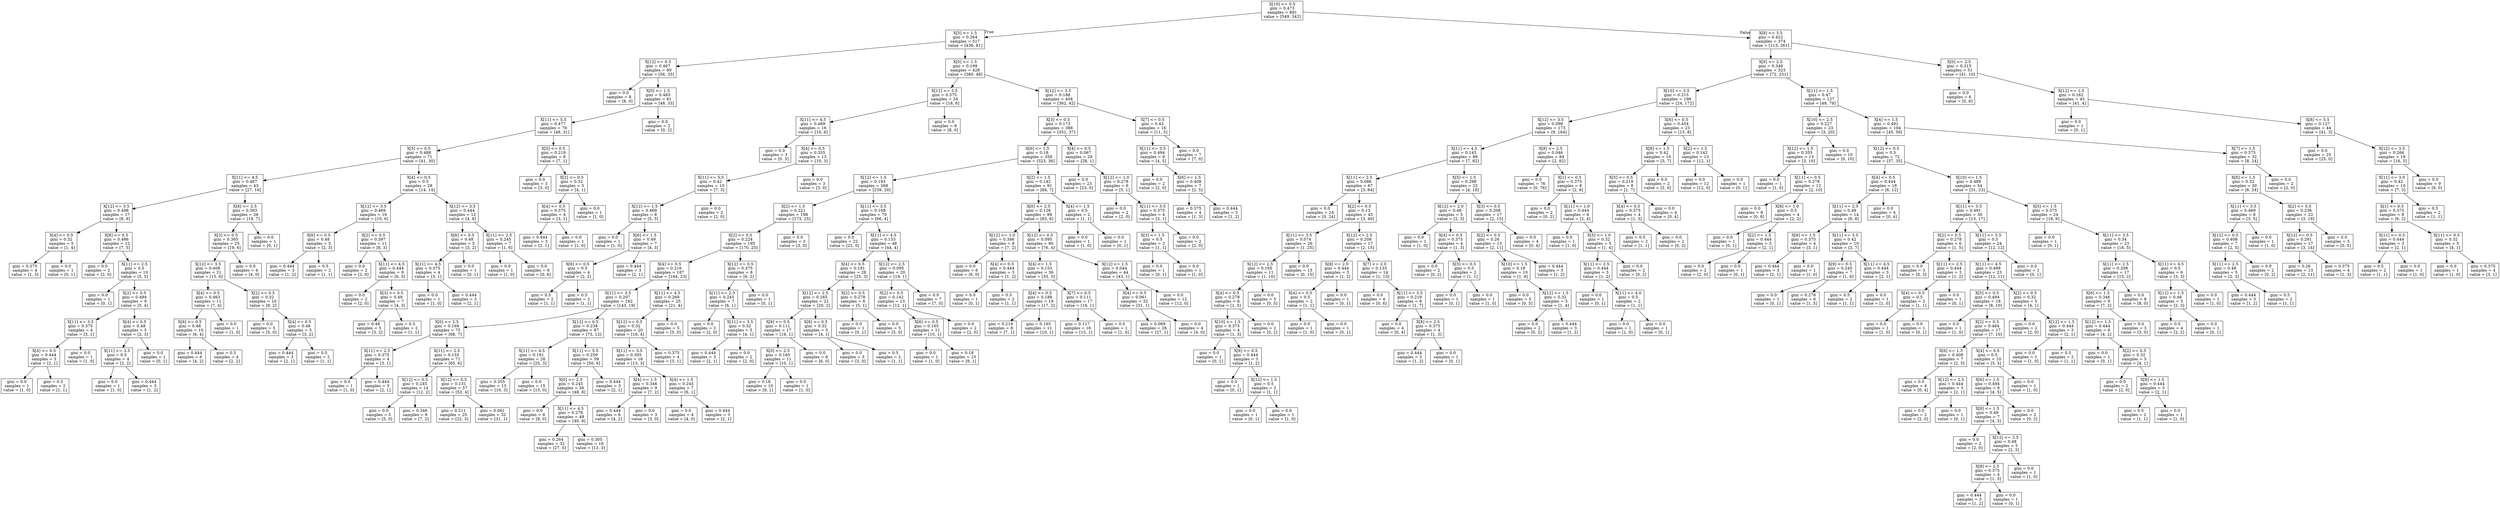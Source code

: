 digraph Tree {
node [shape=box] ;
0 [label="X[10] <= 0.5\ngini = 0.473\nsamples = 891\nvalue = [549, 342]"] ;
1 [label="X[5] <= 1.5\ngini = 0.264\nsamples = 517\nvalue = [436, 81]"] ;
0 -> 1 [labeldistance=2.5, labelangle=45, headlabel="True"] ;
2 [label="X[12] <= 0.5\ngini = 0.467\nsamples = 89\nvalue = [56, 33]"] ;
1 -> 2 ;
3 [label="gini = 0.0\nsamples = 8\nvalue = [8, 0]"] ;
2 -> 3 ;
4 [label="X[0] <= 1.5\ngini = 0.483\nsamples = 81\nvalue = [48, 33]"] ;
2 -> 4 ;
5 [label="X[11] <= 5.5\ngini = 0.477\nsamples = 79\nvalue = [48, 31]"] ;
4 -> 5 ;
6 [label="X[5] <= 0.5\ngini = 0.488\nsamples = 71\nvalue = [41, 30]"] ;
5 -> 6 ;
7 [label="X[11] <= 4.5\ngini = 0.467\nsamples = 43\nvalue = [27, 16]"] ;
6 -> 7 ;
8 [label="X[12] <= 3.5\ngini = 0.498\nsamples = 17\nvalue = [8, 9]"] ;
7 -> 8 ;
9 [label="X[4] <= 0.5\ngini = 0.32\nsamples = 5\nvalue = [1, 4]"] ;
8 -> 9 ;
10 [label="gini = 0.375\nsamples = 4\nvalue = [1, 3]"] ;
9 -> 10 ;
11 [label="gini = 0.0\nsamples = 1\nvalue = [0, 1]"] ;
9 -> 11 ;
12 [label="X[8] <= 0.5\ngini = 0.486\nsamples = 12\nvalue = [7, 5]"] ;
8 -> 12 ;
13 [label="gini = 0.0\nsamples = 2\nvalue = [2, 0]"] ;
12 -> 13 ;
14 [label="X[11] <= 2.5\ngini = 0.5\nsamples = 10\nvalue = [5, 5]"] ;
12 -> 14 ;
15 [label="gini = 0.0\nsamples = 1\nvalue = [0, 1]"] ;
14 -> 15 ;
16 [label="X[2] <= 0.5\ngini = 0.494\nsamples = 9\nvalue = [5, 4]"] ;
14 -> 16 ;
17 [label="X[11] <= 3.5\ngini = 0.375\nsamples = 4\nvalue = [3, 1]"] ;
16 -> 17 ;
18 [label="X[4] <= 0.5\ngini = 0.444\nsamples = 3\nvalue = [2, 1]"] ;
17 -> 18 ;
19 [label="gini = 0.0\nsamples = 1\nvalue = [1, 0]"] ;
18 -> 19 ;
20 [label="gini = 0.5\nsamples = 2\nvalue = [1, 1]"] ;
18 -> 20 ;
21 [label="gini = 0.0\nsamples = 1\nvalue = [1, 0]"] ;
17 -> 21 ;
22 [label="X[4] <= 0.5\ngini = 0.48\nsamples = 5\nvalue = [2, 3]"] ;
16 -> 22 ;
23 [label="X[11] <= 3.5\ngini = 0.5\nsamples = 4\nvalue = [2, 2]"] ;
22 -> 23 ;
24 [label="gini = 0.0\nsamples = 1\nvalue = [1, 0]"] ;
23 -> 24 ;
25 [label="gini = 0.444\nsamples = 3\nvalue = [1, 2]"] ;
23 -> 25 ;
26 [label="gini = 0.0\nsamples = 1\nvalue = [0, 1]"] ;
22 -> 26 ;
27 [label="X[8] <= 2.5\ngini = 0.393\nsamples = 26\nvalue = [19, 7]"] ;
7 -> 27 ;
28 [label="X[3] <= 0.5\ngini = 0.365\nsamples = 25\nvalue = [19, 6]"] ;
27 -> 28 ;
29 [label="X[12] <= 3.5\ngini = 0.408\nsamples = 21\nvalue = [15, 6]"] ;
28 -> 29 ;
30 [label="X[4] <= 0.5\ngini = 0.463\nsamples = 11\nvalue = [7, 4]"] ;
29 -> 30 ;
31 [label="X[6] <= 0.5\ngini = 0.48\nsamples = 10\nvalue = [6, 4]"] ;
30 -> 31 ;
32 [label="gini = 0.444\nsamples = 6\nvalue = [4, 2]"] ;
31 -> 32 ;
33 [label="gini = 0.5\nsamples = 4\nvalue = [2, 2]"] ;
31 -> 33 ;
34 [label="gini = 0.0\nsamples = 1\nvalue = [1, 0]"] ;
30 -> 34 ;
35 [label="X[2] <= 0.5\ngini = 0.32\nsamples = 10\nvalue = [8, 2]"] ;
29 -> 35 ;
36 [label="gini = 0.0\nsamples = 5\nvalue = [5, 0]"] ;
35 -> 36 ;
37 [label="X[4] <= 0.5\ngini = 0.48\nsamples = 5\nvalue = [3, 2]"] ;
35 -> 37 ;
38 [label="gini = 0.444\nsamples = 3\nvalue = [2, 1]"] ;
37 -> 38 ;
39 [label="gini = 0.5\nsamples = 2\nvalue = [1, 1]"] ;
37 -> 39 ;
40 [label="gini = 0.0\nsamples = 4\nvalue = [4, 0]"] ;
28 -> 40 ;
41 [label="gini = 0.0\nsamples = 1\nvalue = [0, 1]"] ;
27 -> 41 ;
42 [label="X[4] <= 0.5\ngini = 0.5\nsamples = 28\nvalue = [14, 14]"] ;
6 -> 42 ;
43 [label="X[12] <= 3.5\ngini = 0.469\nsamples = 16\nvalue = [10, 6]"] ;
42 -> 43 ;
44 [label="X[6] <= 0.5\ngini = 0.48\nsamples = 5\nvalue = [2, 3]"] ;
43 -> 44 ;
45 [label="gini = 0.444\nsamples = 3\nvalue = [1, 2]"] ;
44 -> 45 ;
46 [label="gini = 0.5\nsamples = 2\nvalue = [1, 1]"] ;
44 -> 46 ;
47 [label="X[2] <= 0.5\ngini = 0.397\nsamples = 11\nvalue = [8, 3]"] ;
43 -> 47 ;
48 [label="gini = 0.0\nsamples = 2\nvalue = [2, 0]"] ;
47 -> 48 ;
49 [label="X[11] <= 4.5\ngini = 0.444\nsamples = 9\nvalue = [6, 3]"] ;
47 -> 49 ;
50 [label="gini = 0.0\nsamples = 2\nvalue = [2, 0]"] ;
49 -> 50 ;
51 [label="X[3] <= 0.5\ngini = 0.49\nsamples = 7\nvalue = [4, 3]"] ;
49 -> 51 ;
52 [label="gini = 0.48\nsamples = 5\nvalue = [3, 2]"] ;
51 -> 52 ;
53 [label="gini = 0.5\nsamples = 2\nvalue = [1, 1]"] ;
51 -> 53 ;
54 [label="X[12] <= 3.5\ngini = 0.444\nsamples = 12\nvalue = [4, 8]"] ;
42 -> 54 ;
55 [label="X[6] <= 0.5\ngini = 0.48\nsamples = 5\nvalue = [3, 2]"] ;
54 -> 55 ;
56 [label="X[11] <= 4.5\ngini = 0.375\nsamples = 4\nvalue = [3, 1]"] ;
55 -> 56 ;
57 [label="gini = 0.0\nsamples = 1\nvalue = [1, 0]"] ;
56 -> 57 ;
58 [label="gini = 0.444\nsamples = 3\nvalue = [2, 1]"] ;
56 -> 58 ;
59 [label="gini = 0.0\nsamples = 1\nvalue = [0, 1]"] ;
55 -> 59 ;
60 [label="X[11] <= 2.5\ngini = 0.245\nsamples = 7\nvalue = [1, 6]"] ;
54 -> 60 ;
61 [label="gini = 0.0\nsamples = 1\nvalue = [1, 0]"] ;
60 -> 61 ;
62 [label="gini = 0.0\nsamples = 6\nvalue = [0, 6]"] ;
60 -> 62 ;
63 [label="X[5] <= 0.5\ngini = 0.219\nsamples = 8\nvalue = [7, 1]"] ;
5 -> 63 ;
64 [label="gini = 0.0\nsamples = 3\nvalue = [3, 0]"] ;
63 -> 64 ;
65 [label="X[2] <= 0.5\ngini = 0.32\nsamples = 5\nvalue = [4, 1]"] ;
63 -> 65 ;
66 [label="X[4] <= 0.5\ngini = 0.375\nsamples = 4\nvalue = [3, 1]"] ;
65 -> 66 ;
67 [label="gini = 0.444\nsamples = 3\nvalue = [2, 1]"] ;
66 -> 67 ;
68 [label="gini = 0.0\nsamples = 1\nvalue = [1, 0]"] ;
66 -> 68 ;
69 [label="gini = 0.0\nsamples = 1\nvalue = [1, 0]"] ;
65 -> 69 ;
70 [label="gini = 0.0\nsamples = 2\nvalue = [0, 2]"] ;
4 -> 70 ;
71 [label="X[0] <= 1.5\ngini = 0.199\nsamples = 428\nvalue = [380, 48]"] ;
1 -> 71 ;
72 [label="X[12] <= 3.5\ngini = 0.375\nsamples = 24\nvalue = [18, 6]"] ;
71 -> 72 ;
73 [label="X[11] <= 4.5\ngini = 0.469\nsamples = 16\nvalue = [10, 6]"] ;
72 -> 73 ;
74 [label="gini = 0.0\nsamples = 3\nvalue = [0, 3]"] ;
73 -> 74 ;
75 [label="X[4] <= 0.5\ngini = 0.355\nsamples = 13\nvalue = [10, 3]"] ;
73 -> 75 ;
76 [label="X[11] <= 5.5\ngini = 0.42\nsamples = 10\nvalue = [7, 3]"] ;
75 -> 76 ;
77 [label="X[12] <= 1.5\ngini = 0.469\nsamples = 8\nvalue = [5, 3]"] ;
76 -> 77 ;
78 [label="gini = 0.0\nsamples = 1\nvalue = [1, 0]"] ;
77 -> 78 ;
79 [label="X[6] <= 1.5\ngini = 0.49\nsamples = 7\nvalue = [4, 3]"] ;
77 -> 79 ;
80 [label="X[6] <= 0.5\ngini = 0.5\nsamples = 4\nvalue = [2, 2]"] ;
79 -> 80 ;
81 [label="gini = 0.5\nsamples = 2\nvalue = [1, 1]"] ;
80 -> 81 ;
82 [label="gini = 0.5\nsamples = 2\nvalue = [1, 1]"] ;
80 -> 82 ;
83 [label="gini = 0.444\nsamples = 3\nvalue = [2, 1]"] ;
79 -> 83 ;
84 [label="gini = 0.0\nsamples = 2\nvalue = [2, 0]"] ;
76 -> 84 ;
85 [label="gini = 0.0\nsamples = 3\nvalue = [3, 0]"] ;
75 -> 85 ;
86 [label="gini = 0.0\nsamples = 8\nvalue = [8, 0]"] ;
72 -> 86 ;
87 [label="X[12] <= 3.5\ngini = 0.186\nsamples = 404\nvalue = [362, 42]"] ;
71 -> 87 ;
88 [label="X[3] <= 0.5\ngini = 0.173\nsamples = 388\nvalue = [351, 37]"] ;
87 -> 88 ;
89 [label="X[6] <= 1.5\ngini = 0.18\nsamples = 359\nvalue = [323, 36]"] ;
88 -> 89 ;
90 [label="X[12] <= 1.5\ngini = 0.193\nsamples = 268\nvalue = [239, 29]"] ;
89 -> 90 ;
91 [label="X[2] <= 1.5\ngini = 0.221\nsamples = 198\nvalue = [173, 25]"] ;
90 -> 91 ;
92 [label="X[2] <= 0.5\ngini = 0.224\nsamples = 195\nvalue = [170, 25]"] ;
91 -> 92 ;
93 [label="X[4] <= 0.5\ngini = 0.216\nsamples = 187\nvalue = [164, 23]"] ;
92 -> 93 ;
94 [label="X[11] <= 3.5\ngini = 0.207\nsamples = 162\nvalue = [143, 19]"] ;
93 -> 94 ;
95 [label="X[0] <= 2.5\ngini = 0.169\nsamples = 75\nvalue = [68, 7]"] ;
94 -> 95 ;
96 [label="X[11] <= 2.5\ngini = 0.375\nsamples = 4\nvalue = [3, 1]"] ;
95 -> 96 ;
97 [label="gini = 0.0\nsamples = 1\nvalue = [1, 0]"] ;
96 -> 97 ;
98 [label="gini = 0.444\nsamples = 3\nvalue = [2, 1]"] ;
96 -> 98 ;
99 [label="X[11] <= 2.5\ngini = 0.155\nsamples = 71\nvalue = [65, 6]"] ;
95 -> 99 ;
100 [label="X[12] <= 0.5\ngini = 0.245\nsamples = 14\nvalue = [12, 2]"] ;
99 -> 100 ;
101 [label="gini = 0.0\nsamples = 5\nvalue = [5, 0]"] ;
100 -> 101 ;
102 [label="gini = 0.346\nsamples = 9\nvalue = [7, 2]"] ;
100 -> 102 ;
103 [label="X[12] <= 0.5\ngini = 0.131\nsamples = 57\nvalue = [53, 4]"] ;
99 -> 103 ;
104 [label="gini = 0.211\nsamples = 25\nvalue = [22, 3]"] ;
103 -> 104 ;
105 [label="gini = 0.061\nsamples = 32\nvalue = [31, 1]"] ;
103 -> 105 ;
106 [label="X[12] <= 0.5\ngini = 0.238\nsamples = 87\nvalue = [75, 12]"] ;
94 -> 106 ;
107 [label="X[11] <= 4.5\ngini = 0.191\nsamples = 28\nvalue = [25, 3]"] ;
106 -> 107 ;
108 [label="gini = 0.355\nsamples = 13\nvalue = [10, 3]"] ;
107 -> 108 ;
109 [label="gini = 0.0\nsamples = 15\nvalue = [15, 0]"] ;
107 -> 109 ;
110 [label="X[11] <= 5.5\ngini = 0.259\nsamples = 59\nvalue = [50, 9]"] ;
106 -> 110 ;
111 [label="X[0] <= 2.5\ngini = 0.245\nsamples = 56\nvalue = [48, 8]"] ;
110 -> 111 ;
112 [label="gini = 0.0\nsamples = 8\nvalue = [8, 0]"] ;
111 -> 112 ;
113 [label="X[11] <= 4.5\ngini = 0.278\nsamples = 48\nvalue = [40, 8]"] ;
111 -> 113 ;
114 [label="gini = 0.264\nsamples = 32\nvalue = [27, 5]"] ;
113 -> 114 ;
115 [label="gini = 0.305\nsamples = 16\nvalue = [13, 3]"] ;
113 -> 115 ;
116 [label="gini = 0.444\nsamples = 3\nvalue = [2, 1]"] ;
110 -> 116 ;
117 [label="X[11] <= 4.5\ngini = 0.269\nsamples = 25\nvalue = [21, 4]"] ;
93 -> 117 ;
118 [label="X[12] <= 0.5\ngini = 0.32\nsamples = 20\nvalue = [16, 4]"] ;
117 -> 118 ;
119 [label="X[11] <= 3.5\ngini = 0.305\nsamples = 16\nvalue = [13, 3]"] ;
118 -> 119 ;
120 [label="X[4] <= 1.5\ngini = 0.346\nsamples = 9\nvalue = [7, 2]"] ;
119 -> 120 ;
121 [label="gini = 0.444\nsamples = 6\nvalue = [4, 2]"] ;
120 -> 121 ;
122 [label="gini = 0.0\nsamples = 3\nvalue = [3, 0]"] ;
120 -> 122 ;
123 [label="X[4] <= 1.5\ngini = 0.245\nsamples = 7\nvalue = [6, 1]"] ;
119 -> 123 ;
124 [label="gini = 0.0\nsamples = 4\nvalue = [4, 0]"] ;
123 -> 124 ;
125 [label="gini = 0.444\nsamples = 3\nvalue = [2, 1]"] ;
123 -> 125 ;
126 [label="gini = 0.375\nsamples = 4\nvalue = [3, 1]"] ;
118 -> 126 ;
127 [label="gini = 0.0\nsamples = 5\nvalue = [5, 0]"] ;
117 -> 127 ;
128 [label="X[12] <= 0.5\ngini = 0.375\nsamples = 8\nvalue = [6, 2]"] ;
92 -> 128 ;
129 [label="X[11] <= 2.5\ngini = 0.245\nsamples = 7\nvalue = [6, 1]"] ;
128 -> 129 ;
130 [label="gini = 0.0\nsamples = 2\nvalue = [2, 0]"] ;
129 -> 130 ;
131 [label="X[11] <= 3.5\ngini = 0.32\nsamples = 5\nvalue = [4, 1]"] ;
129 -> 131 ;
132 [label="gini = 0.444\nsamples = 3\nvalue = [2, 1]"] ;
131 -> 132 ;
133 [label="gini = 0.0\nsamples = 2\nvalue = [2, 0]"] ;
131 -> 133 ;
134 [label="gini = 0.0\nsamples = 1\nvalue = [0, 1]"] ;
128 -> 134 ;
135 [label="gini = 0.0\nsamples = 3\nvalue = [3, 0]"] ;
91 -> 135 ;
136 [label="X[11] <= 3.5\ngini = 0.108\nsamples = 70\nvalue = [66, 4]"] ;
90 -> 136 ;
137 [label="gini = 0.0\nsamples = 22\nvalue = [22, 0]"] ;
136 -> 137 ;
138 [label="X[11] <= 4.5\ngini = 0.153\nsamples = 48\nvalue = [44, 4]"] ;
136 -> 138 ;
139 [label="X[4] <= 0.5\ngini = 0.191\nsamples = 28\nvalue = [25, 3]"] ;
138 -> 139 ;
140 [label="X[12] <= 2.5\ngini = 0.165\nsamples = 22\nvalue = [20, 2]"] ;
139 -> 140 ;
141 [label="X[8] <= 0.5\ngini = 0.111\nsamples = 17\nvalue = [16, 1]"] ;
140 -> 141 ;
142 [label="X[0] <= 2.5\ngini = 0.165\nsamples = 11\nvalue = [10, 1]"] ;
141 -> 142 ;
143 [label="gini = 0.18\nsamples = 10\nvalue = [9, 1]"] ;
142 -> 143 ;
144 [label="gini = 0.0\nsamples = 1\nvalue = [1, 0]"] ;
142 -> 144 ;
145 [label="gini = 0.0\nsamples = 6\nvalue = [6, 0]"] ;
141 -> 145 ;
146 [label="X[8] <= 0.5\ngini = 0.32\nsamples = 5\nvalue = [4, 1]"] ;
140 -> 146 ;
147 [label="gini = 0.0\nsamples = 3\nvalue = [3, 0]"] ;
146 -> 147 ;
148 [label="gini = 0.5\nsamples = 2\nvalue = [1, 1]"] ;
146 -> 148 ;
149 [label="X[2] <= 0.5\ngini = 0.278\nsamples = 6\nvalue = [5, 1]"] ;
139 -> 149 ;
150 [label="gini = 0.0\nsamples = 1\nvalue = [0, 1]"] ;
149 -> 150 ;
151 [label="gini = 0.0\nsamples = 5\nvalue = [5, 0]"] ;
149 -> 151 ;
152 [label="X[12] <= 2.5\ngini = 0.095\nsamples = 20\nvalue = [19, 1]"] ;
138 -> 152 ;
153 [label="X[2] <= 0.5\ngini = 0.142\nsamples = 13\nvalue = [12, 1]"] ;
152 -> 153 ;
154 [label="X[6] <= 0.5\ngini = 0.165\nsamples = 11\nvalue = [10, 1]"] ;
153 -> 154 ;
155 [label="gini = 0.0\nsamples = 1\nvalue = [1, 0]"] ;
154 -> 155 ;
156 [label="gini = 0.18\nsamples = 10\nvalue = [9, 1]"] ;
154 -> 156 ;
157 [label="gini = 0.0\nsamples = 2\nvalue = [2, 0]"] ;
153 -> 157 ;
158 [label="gini = 0.0\nsamples = 7\nvalue = [7, 0]"] ;
152 -> 158 ;
159 [label="X[2] <= 1.5\ngini = 0.142\nsamples = 91\nvalue = [84, 7]"] ;
89 -> 159 ;
160 [label="X[0] <= 2.5\ngini = 0.126\nsamples = 89\nvalue = [83, 6]"] ;
159 -> 160 ;
161 [label="X[12] <= 1.0\ngini = 0.346\nsamples = 9\nvalue = [7, 2]"] ;
160 -> 161 ;
162 [label="gini = 0.0\nsamples = 6\nvalue = [6, 0]"] ;
161 -> 162 ;
163 [label="X[4] <= 0.5\ngini = 0.444\nsamples = 3\nvalue = [1, 2]"] ;
161 -> 163 ;
164 [label="gini = 0.0\nsamples = 1\nvalue = [0, 1]"] ;
163 -> 164 ;
165 [label="gini = 0.5\nsamples = 2\nvalue = [1, 1]"] ;
163 -> 165 ;
166 [label="X[12] <= 0.5\ngini = 0.095\nsamples = 80\nvalue = [76, 4]"] ;
160 -> 166 ;
167 [label="X[4] <= 1.5\ngini = 0.153\nsamples = 36\nvalue = [33, 3]"] ;
166 -> 167 ;
168 [label="X[4] <= 0.5\ngini = 0.188\nsamples = 19\nvalue = [17, 2]"] ;
167 -> 168 ;
169 [label="gini = 0.219\nsamples = 8\nvalue = [7, 1]"] ;
168 -> 169 ;
170 [label="gini = 0.165\nsamples = 11\nvalue = [10, 1]"] ;
168 -> 170 ;
171 [label="X[7] <= 0.5\ngini = 0.111\nsamples = 17\nvalue = [16, 1]"] ;
167 -> 171 ;
172 [label="gini = 0.117\nsamples = 16\nvalue = [15, 1]"] ;
171 -> 172 ;
173 [label="gini = 0.0\nsamples = 1\nvalue = [1, 0]"] ;
171 -> 173 ;
174 [label="X[12] <= 1.5\ngini = 0.044\nsamples = 44\nvalue = [43, 1]"] ;
166 -> 174 ;
175 [label="X[4] <= 0.5\ngini = 0.061\nsamples = 32\nvalue = [31, 1]"] ;
174 -> 175 ;
176 [label="gini = 0.069\nsamples = 28\nvalue = [27, 1]"] ;
175 -> 176 ;
177 [label="gini = 0.0\nsamples = 4\nvalue = [4, 0]"] ;
175 -> 177 ;
178 [label="gini = 0.0\nsamples = 12\nvalue = [12, 0]"] ;
174 -> 178 ;
179 [label="X[4] <= 1.5\ngini = 0.5\nsamples = 2\nvalue = [1, 1]"] ;
159 -> 179 ;
180 [label="gini = 0.0\nsamples = 1\nvalue = [1, 0]"] ;
179 -> 180 ;
181 [label="gini = 0.0\nsamples = 1\nvalue = [0, 1]"] ;
179 -> 181 ;
182 [label="X[4] <= 0.5\ngini = 0.067\nsamples = 29\nvalue = [28, 1]"] ;
88 -> 182 ;
183 [label="gini = 0.0\nsamples = 23\nvalue = [23, 0]"] ;
182 -> 183 ;
184 [label="X[12] <= 1.0\ngini = 0.278\nsamples = 6\nvalue = [5, 1]"] ;
182 -> 184 ;
185 [label="gini = 0.0\nsamples = 2\nvalue = [2, 0]"] ;
184 -> 185 ;
186 [label="X[11] <= 3.5\ngini = 0.375\nsamples = 4\nvalue = [3, 1]"] ;
184 -> 186 ;
187 [label="X[3] <= 1.5\ngini = 0.5\nsamples = 2\nvalue = [1, 1]"] ;
186 -> 187 ;
188 [label="gini = 0.0\nsamples = 1\nvalue = [0, 1]"] ;
187 -> 188 ;
189 [label="gini = 0.0\nsamples = 1\nvalue = [1, 0]"] ;
187 -> 189 ;
190 [label="gini = 0.0\nsamples = 2\nvalue = [2, 0]"] ;
186 -> 190 ;
191 [label="X[7] <= 0.5\ngini = 0.43\nsamples = 16\nvalue = [11, 5]"] ;
87 -> 191 ;
192 [label="X[11] <= 3.5\ngini = 0.494\nsamples = 9\nvalue = [4, 5]"] ;
191 -> 192 ;
193 [label="gini = 0.0\nsamples = 2\nvalue = [2, 0]"] ;
192 -> 193 ;
194 [label="X[6] <= 1.5\ngini = 0.408\nsamples = 7\nvalue = [2, 5]"] ;
192 -> 194 ;
195 [label="gini = 0.375\nsamples = 4\nvalue = [1, 3]"] ;
194 -> 195 ;
196 [label="gini = 0.444\nsamples = 3\nvalue = [1, 2]"] ;
194 -> 196 ;
197 [label="gini = 0.0\nsamples = 7\nvalue = [7, 0]"] ;
191 -> 197 ;
198 [label="X[8] <= 3.5\ngini = 0.422\nsamples = 374\nvalue = [113, 261]"] ;
0 -> 198 [labeldistance=2.5, labelangle=-45, headlabel="False"] ;
199 [label="X[0] <= 2.5\ngini = 0.346\nsamples = 323\nvalue = [72, 251]"] ;
198 -> 199 ;
200 [label="X[10] <= 3.5\ngini = 0.215\nsamples = 196\nvalue = [24, 172]"] ;
199 -> 200 ;
201 [label="X[12] <= 3.5\ngini = 0.099\nsamples = 173\nvalue = [9, 164]"] ;
200 -> 201 ;
202 [label="X[11] <= 4.5\ngini = 0.145\nsamples = 89\nvalue = [7, 82]"] ;
201 -> 202 ;
203 [label="X[11] <= 2.5\ngini = 0.086\nsamples = 67\nvalue = [3, 64]"] ;
202 -> 203 ;
204 [label="gini = 0.0\nsamples = 24\nvalue = [0, 24]"] ;
203 -> 204 ;
205 [label="X[2] <= 0.5\ngini = 0.13\nsamples = 43\nvalue = [3, 40]"] ;
203 -> 205 ;
206 [label="X[11] <= 3.5\ngini = 0.074\nsamples = 26\nvalue = [1, 25]"] ;
205 -> 206 ;
207 [label="X[12] <= 2.5\ngini = 0.165\nsamples = 11\nvalue = [1, 10]"] ;
206 -> 207 ;
208 [label="X[4] <= 0.5\ngini = 0.278\nsamples = 6\nvalue = [1, 5]"] ;
207 -> 208 ;
209 [label="X[10] <= 1.5\ngini = 0.375\nsamples = 4\nvalue = [1, 3]"] ;
208 -> 209 ;
210 [label="gini = 0.0\nsamples = 1\nvalue = [0, 1]"] ;
209 -> 210 ;
211 [label="X[6] <= 0.5\ngini = 0.444\nsamples = 3\nvalue = [1, 2]"] ;
209 -> 211 ;
212 [label="gini = 0.0\nsamples = 1\nvalue = [0, 1]"] ;
211 -> 212 ;
213 [label="X[12] <= 1.5\ngini = 0.5\nsamples = 2\nvalue = [1, 1]"] ;
211 -> 213 ;
214 [label="gini = 0.0\nsamples = 1\nvalue = [0, 1]"] ;
213 -> 214 ;
215 [label="gini = 0.0\nsamples = 1\nvalue = [1, 0]"] ;
213 -> 215 ;
216 [label="gini = 0.0\nsamples = 2\nvalue = [0, 2]"] ;
208 -> 216 ;
217 [label="gini = 0.0\nsamples = 5\nvalue = [0, 5]"] ;
207 -> 217 ;
218 [label="gini = 0.0\nsamples = 15\nvalue = [0, 15]"] ;
206 -> 218 ;
219 [label="X[12] <= 2.5\ngini = 0.208\nsamples = 17\nvalue = [2, 15]"] ;
205 -> 219 ;
220 [label="X[8] <= 2.0\ngini = 0.444\nsamples = 3\nvalue = [1, 2]"] ;
219 -> 220 ;
221 [label="X[4] <= 0.5\ngini = 0.5\nsamples = 2\nvalue = [1, 1]"] ;
220 -> 221 ;
222 [label="gini = 0.0\nsamples = 1\nvalue = [1, 0]"] ;
221 -> 222 ;
223 [label="gini = 0.0\nsamples = 1\nvalue = [0, 1]"] ;
221 -> 223 ;
224 [label="gini = 0.0\nsamples = 1\nvalue = [0, 1]"] ;
220 -> 224 ;
225 [label="X[7] <= 2.0\ngini = 0.133\nsamples = 14\nvalue = [1, 13]"] ;
219 -> 225 ;
226 [label="gini = 0.0\nsamples = 6\nvalue = [0, 6]"] ;
225 -> 226 ;
227 [label="X[11] <= 3.5\ngini = 0.219\nsamples = 8\nvalue = [1, 7]"] ;
225 -> 227 ;
228 [label="gini = 0.0\nsamples = 4\nvalue = [0, 4]"] ;
227 -> 228 ;
229 [label="X[8] <= 2.5\ngini = 0.375\nsamples = 4\nvalue = [1, 3]"] ;
227 -> 229 ;
230 [label="gini = 0.444\nsamples = 3\nvalue = [1, 2]"] ;
229 -> 230 ;
231 [label="gini = 0.0\nsamples = 1\nvalue = [0, 1]"] ;
229 -> 231 ;
232 [label="X[5] <= 1.5\ngini = 0.298\nsamples = 22\nvalue = [4, 18]"] ;
202 -> 232 ;
233 [label="X[12] <= 2.0\ngini = 0.48\nsamples = 5\nvalue = [2, 3]"] ;
232 -> 233 ;
234 [label="gini = 0.0\nsamples = 1\nvalue = [1, 0]"] ;
233 -> 234 ;
235 [label="X[4] <= 0.5\ngini = 0.375\nsamples = 4\nvalue = [1, 3]"] ;
233 -> 235 ;
236 [label="gini = 0.0\nsamples = 2\nvalue = [0, 2]"] ;
235 -> 236 ;
237 [label="X[5] <= 0.5\ngini = 0.5\nsamples = 2\nvalue = [1, 1]"] ;
235 -> 237 ;
238 [label="gini = 0.0\nsamples = 1\nvalue = [0, 1]"] ;
237 -> 238 ;
239 [label="gini = 0.0\nsamples = 1\nvalue = [1, 0]"] ;
237 -> 239 ;
240 [label="X[3] <= 0.5\ngini = 0.208\nsamples = 17\nvalue = [2, 15]"] ;
232 -> 240 ;
241 [label="X[2] <= 0.5\ngini = 0.26\nsamples = 13\nvalue = [2, 11]"] ;
240 -> 241 ;
242 [label="X[10] <= 1.5\ngini = 0.18\nsamples = 10\nvalue = [1, 9]"] ;
241 -> 242 ;
243 [label="gini = 0.0\nsamples = 5\nvalue = [0, 5]"] ;
242 -> 243 ;
244 [label="X[12] <= 1.5\ngini = 0.32\nsamples = 5\nvalue = [1, 4]"] ;
242 -> 244 ;
245 [label="gini = 0.0\nsamples = 2\nvalue = [0, 2]"] ;
244 -> 245 ;
246 [label="gini = 0.444\nsamples = 3\nvalue = [1, 2]"] ;
244 -> 246 ;
247 [label="gini = 0.444\nsamples = 3\nvalue = [1, 2]"] ;
241 -> 247 ;
248 [label="gini = 0.0\nsamples = 4\nvalue = [0, 4]"] ;
240 -> 248 ;
249 [label="X[8] <= 2.5\ngini = 0.046\nsamples = 84\nvalue = [2, 82]"] ;
201 -> 249 ;
250 [label="gini = 0.0\nsamples = 76\nvalue = [0, 76]"] ;
249 -> 250 ;
251 [label="X[1] <= 0.5\ngini = 0.375\nsamples = 8\nvalue = [2, 6]"] ;
249 -> 251 ;
252 [label="gini = 0.0\nsamples = 2\nvalue = [0, 2]"] ;
251 -> 252 ;
253 [label="X[11] <= 1.0\ngini = 0.444\nsamples = 6\nvalue = [2, 4]"] ;
251 -> 253 ;
254 [label="gini = 0.0\nsamples = 1\nvalue = [1, 0]"] ;
253 -> 254 ;
255 [label="X[5] <= 1.0\ngini = 0.32\nsamples = 5\nvalue = [1, 4]"] ;
253 -> 255 ;
256 [label="X[11] <= 2.5\ngini = 0.444\nsamples = 3\nvalue = [1, 2]"] ;
255 -> 256 ;
257 [label="gini = 0.0\nsamples = 1\nvalue = [0, 1]"] ;
256 -> 257 ;
258 [label="X[11] <= 4.0\ngini = 0.5\nsamples = 2\nvalue = [1, 1]"] ;
256 -> 258 ;
259 [label="gini = 0.0\nsamples = 1\nvalue = [1, 0]"] ;
258 -> 259 ;
260 [label="gini = 0.0\nsamples = 1\nvalue = [0, 1]"] ;
258 -> 260 ;
261 [label="gini = 0.0\nsamples = 2\nvalue = [0, 2]"] ;
255 -> 261 ;
262 [label="X[6] <= 0.5\ngini = 0.454\nsamples = 23\nvalue = [15, 8]"] ;
200 -> 262 ;
263 [label="X[8] <= 1.5\ngini = 0.42\nsamples = 10\nvalue = [3, 7]"] ;
262 -> 263 ;
264 [label="X[5] <= 0.5\ngini = 0.219\nsamples = 8\nvalue = [1, 7]"] ;
263 -> 264 ;
265 [label="X[4] <= 0.5\ngini = 0.375\nsamples = 4\nvalue = [1, 3]"] ;
264 -> 265 ;
266 [label="gini = 0.5\nsamples = 2\nvalue = [1, 1]"] ;
265 -> 266 ;
267 [label="gini = 0.0\nsamples = 2\nvalue = [0, 2]"] ;
265 -> 267 ;
268 [label="gini = 0.0\nsamples = 4\nvalue = [0, 4]"] ;
264 -> 268 ;
269 [label="gini = 0.0\nsamples = 2\nvalue = [2, 0]"] ;
263 -> 269 ;
270 [label="X[2] <= 1.5\ngini = 0.142\nsamples = 13\nvalue = [12, 1]"] ;
262 -> 270 ;
271 [label="gini = 0.0\nsamples = 12\nvalue = [12, 0]"] ;
270 -> 271 ;
272 [label="gini = 0.0\nsamples = 1\nvalue = [0, 1]"] ;
270 -> 272 ;
273 [label="X[11] <= 1.5\ngini = 0.47\nsamples = 127\nvalue = [48, 79]"] ;
199 -> 273 ;
274 [label="X[10] <= 2.5\ngini = 0.227\nsamples = 23\nvalue = [3, 20]"] ;
273 -> 274 ;
275 [label="X[12] <= 1.5\ngini = 0.355\nsamples = 13\nvalue = [3, 10]"] ;
274 -> 275 ;
276 [label="gini = 0.0\nsamples = 1\nvalue = [1, 0]"] ;
275 -> 276 ;
277 [label="X[11] <= 0.5\ngini = 0.278\nsamples = 12\nvalue = [2, 10]"] ;
275 -> 277 ;
278 [label="gini = 0.0\nsamples = 8\nvalue = [0, 8]"] ;
277 -> 278 ;
279 [label="X[8] <= 1.0\ngini = 0.5\nsamples = 4\nvalue = [2, 2]"] ;
277 -> 279 ;
280 [label="gini = 0.0\nsamples = 1\nvalue = [0, 1]"] ;
279 -> 280 ;
281 [label="X[2] <= 1.5\ngini = 0.444\nsamples = 3\nvalue = [2, 1]"] ;
279 -> 281 ;
282 [label="gini = 0.0\nsamples = 2\nvalue = [2, 0]"] ;
281 -> 282 ;
283 [label="gini = 0.0\nsamples = 1\nvalue = [0, 1]"] ;
281 -> 283 ;
284 [label="gini = 0.0\nsamples = 10\nvalue = [0, 10]"] ;
274 -> 284 ;
285 [label="X[4] <= 1.5\ngini = 0.491\nsamples = 104\nvalue = [45, 59]"] ;
273 -> 285 ;
286 [label="X[12] <= 0.5\ngini = 0.5\nsamples = 72\nvalue = [37, 35]"] ;
285 -> 286 ;
287 [label="X[4] <= 0.5\ngini = 0.444\nsamples = 18\nvalue = [6, 12]"] ;
286 -> 287 ;
288 [label="X[11] <= 2.5\ngini = 0.49\nsamples = 14\nvalue = [6, 8]"] ;
287 -> 288 ;
289 [label="X[6] <= 1.5\ngini = 0.375\nsamples = 4\nvalue = [3, 1]"] ;
288 -> 289 ;
290 [label="gini = 0.444\nsamples = 3\nvalue = [2, 1]"] ;
289 -> 290 ;
291 [label="gini = 0.0\nsamples = 1\nvalue = [1, 0]"] ;
289 -> 291 ;
292 [label="X[11] <= 3.5\ngini = 0.42\nsamples = 10\nvalue = [3, 7]"] ;
288 -> 292 ;
293 [label="X[9] <= 0.5\ngini = 0.245\nsamples = 7\nvalue = [1, 6]"] ;
292 -> 293 ;
294 [label="gini = 0.0\nsamples = 1\nvalue = [0, 1]"] ;
293 -> 294 ;
295 [label="gini = 0.278\nsamples = 6\nvalue = [1, 5]"] ;
293 -> 295 ;
296 [label="X[11] <= 4.5\ngini = 0.444\nsamples = 3\nvalue = [2, 1]"] ;
292 -> 296 ;
297 [label="gini = 0.5\nsamples = 2\nvalue = [1, 1]"] ;
296 -> 297 ;
298 [label="gini = 0.0\nsamples = 1\nvalue = [1, 0]"] ;
296 -> 298 ;
299 [label="gini = 0.0\nsamples = 4\nvalue = [0, 4]"] ;
287 -> 299 ;
300 [label="X[10] <= 1.5\ngini = 0.489\nsamples = 54\nvalue = [31, 23]"] ;
286 -> 300 ;
301 [label="X[11] <= 3.5\ngini = 0.491\nsamples = 30\nvalue = [13, 17]"] ;
300 -> 301 ;
302 [label="X[2] <= 0.5\ngini = 0.278\nsamples = 6\nvalue = [1, 5]"] ;
301 -> 302 ;
303 [label="gini = 0.0\nsamples = 3\nvalue = [0, 3]"] ;
302 -> 303 ;
304 [label="X[11] <= 2.5\ngini = 0.444\nsamples = 3\nvalue = [1, 2]"] ;
302 -> 304 ;
305 [label="X[4] <= 0.5\ngini = 0.5\nsamples = 2\nvalue = [1, 1]"] ;
304 -> 305 ;
306 [label="gini = 0.0\nsamples = 1\nvalue = [1, 0]"] ;
305 -> 306 ;
307 [label="gini = 0.0\nsamples = 1\nvalue = [0, 1]"] ;
305 -> 307 ;
308 [label="gini = 0.0\nsamples = 1\nvalue = [0, 1]"] ;
304 -> 308 ;
309 [label="X[11] <= 5.5\ngini = 0.5\nsamples = 24\nvalue = [12, 12]"] ;
301 -> 309 ;
310 [label="X[11] <= 4.5\ngini = 0.499\nsamples = 23\nvalue = [12, 11]"] ;
309 -> 310 ;
311 [label="X[5] <= 0.5\ngini = 0.494\nsamples = 18\nvalue = [8, 10]"] ;
310 -> 311 ;
312 [label="gini = 0.0\nsamples = 1\nvalue = [1, 0]"] ;
311 -> 312 ;
313 [label="X[2] <= 0.5\ngini = 0.484\nsamples = 17\nvalue = [7, 10]"] ;
311 -> 313 ;
314 [label="X[6] <= 1.5\ngini = 0.408\nsamples = 7\nvalue = [2, 5]"] ;
313 -> 314 ;
315 [label="gini = 0.0\nsamples = 4\nvalue = [0, 4]"] ;
314 -> 315 ;
316 [label="X[12] <= 2.5\ngini = 0.444\nsamples = 3\nvalue = [2, 1]"] ;
314 -> 316 ;
317 [label="gini = 0.0\nsamples = 2\nvalue = [2, 0]"] ;
316 -> 317 ;
318 [label="gini = 0.0\nsamples = 1\nvalue = [0, 1]"] ;
316 -> 318 ;
319 [label="X[4] <= 0.5\ngini = 0.5\nsamples = 10\nvalue = [5, 5]"] ;
313 -> 319 ;
320 [label="X[6] <= 1.5\ngini = 0.494\nsamples = 9\nvalue = [4, 5]"] ;
319 -> 320 ;
321 [label="X[8] <= 1.5\ngini = 0.49\nsamples = 7\nvalue = [4, 3]"] ;
320 -> 321 ;
322 [label="gini = 0.0\nsamples = 2\nvalue = [2, 0]"] ;
321 -> 322 ;
323 [label="X[12] <= 2.5\ngini = 0.48\nsamples = 5\nvalue = [2, 3]"] ;
321 -> 323 ;
324 [label="X[8] <= 2.5\ngini = 0.375\nsamples = 4\nvalue = [1, 3]"] ;
323 -> 324 ;
325 [label="gini = 0.444\nsamples = 3\nvalue = [1, 2]"] ;
324 -> 325 ;
326 [label="gini = 0.0\nsamples = 1\nvalue = [0, 1]"] ;
324 -> 326 ;
327 [label="gini = 0.0\nsamples = 1\nvalue = [1, 0]"] ;
323 -> 327 ;
328 [label="gini = 0.0\nsamples = 2\nvalue = [0, 2]"] ;
320 -> 328 ;
329 [label="gini = 0.0\nsamples = 1\nvalue = [1, 0]"] ;
319 -> 329 ;
330 [label="X[2] <= 0.5\ngini = 0.32\nsamples = 5\nvalue = [4, 1]"] ;
310 -> 330 ;
331 [label="gini = 0.0\nsamples = 2\nvalue = [2, 0]"] ;
330 -> 331 ;
332 [label="X[12] <= 1.5\ngini = 0.444\nsamples = 3\nvalue = [2, 1]"] ;
330 -> 332 ;
333 [label="gini = 0.0\nsamples = 1\nvalue = [1, 0]"] ;
332 -> 333 ;
334 [label="gini = 0.5\nsamples = 2\nvalue = [1, 1]"] ;
332 -> 334 ;
335 [label="gini = 0.0\nsamples = 1\nvalue = [0, 1]"] ;
309 -> 335 ;
336 [label="X[5] <= 1.5\ngini = 0.375\nsamples = 24\nvalue = [18, 6]"] ;
300 -> 336 ;
337 [label="gini = 0.0\nsamples = 1\nvalue = [0, 1]"] ;
336 -> 337 ;
338 [label="X[11] <= 3.5\ngini = 0.34\nsamples = 23\nvalue = [18, 5]"] ;
336 -> 338 ;
339 [label="X[11] <= 2.5\ngini = 0.208\nsamples = 17\nvalue = [15, 2]"] ;
338 -> 339 ;
340 [label="X[6] <= 1.5\ngini = 0.346\nsamples = 9\nvalue = [7, 2]"] ;
339 -> 340 ;
341 [label="X[12] <= 1.5\ngini = 0.444\nsamples = 6\nvalue = [4, 2]"] ;
340 -> 341 ;
342 [label="gini = 0.0\nsamples = 1\nvalue = [0, 1]"] ;
341 -> 342 ;
343 [label="X[2] <= 0.5\ngini = 0.32\nsamples = 5\nvalue = [4, 1]"] ;
341 -> 343 ;
344 [label="gini = 0.0\nsamples = 2\nvalue = [2, 0]"] ;
343 -> 344 ;
345 [label="X[8] <= 1.5\ngini = 0.444\nsamples = 3\nvalue = [2, 1]"] ;
343 -> 345 ;
346 [label="gini = 0.5\nsamples = 2\nvalue = [1, 1]"] ;
345 -> 346 ;
347 [label="gini = 0.0\nsamples = 1\nvalue = [1, 0]"] ;
345 -> 347 ;
348 [label="gini = 0.0\nsamples = 3\nvalue = [3, 0]"] ;
340 -> 348 ;
349 [label="gini = 0.0\nsamples = 8\nvalue = [8, 0]"] ;
339 -> 349 ;
350 [label="X[11] <= 4.5\ngini = 0.5\nsamples = 6\nvalue = [3, 3]"] ;
338 -> 350 ;
351 [label="X[12] <= 1.5\ngini = 0.48\nsamples = 5\nvalue = [2, 3]"] ;
350 -> 351 ;
352 [label="gini = 0.5\nsamples = 4\nvalue = [2, 2]"] ;
351 -> 352 ;
353 [label="gini = 0.0\nsamples = 1\nvalue = [0, 1]"] ;
351 -> 353 ;
354 [label="gini = 0.0\nsamples = 1\nvalue = [1, 0]"] ;
350 -> 354 ;
355 [label="X[7] <= 1.5\ngini = 0.375\nsamples = 32\nvalue = [8, 24]"] ;
285 -> 355 ;
356 [label="X[6] <= 1.5\ngini = 0.32\nsamples = 30\nvalue = [6, 24]"] ;
355 -> 356 ;
357 [label="X[11] <= 3.5\ngini = 0.469\nsamples = 8\nvalue = [3, 5]"] ;
356 -> 357 ;
358 [label="X[12] <= 0.5\ngini = 0.408\nsamples = 7\nvalue = [2, 5]"] ;
357 -> 358 ;
359 [label="X[11] <= 2.5\ngini = 0.48\nsamples = 5\nvalue = [2, 3]"] ;
358 -> 359 ;
360 [label="gini = 0.444\nsamples = 3\nvalue = [1, 2]"] ;
359 -> 360 ;
361 [label="gini = 0.5\nsamples = 2\nvalue = [1, 1]"] ;
359 -> 361 ;
362 [label="gini = 0.0\nsamples = 2\nvalue = [0, 2]"] ;
358 -> 362 ;
363 [label="gini = 0.0\nsamples = 1\nvalue = [1, 0]"] ;
357 -> 363 ;
364 [label="X[2] <= 0.5\ngini = 0.236\nsamples = 22\nvalue = [3, 19]"] ;
356 -> 364 ;
365 [label="X[12] <= 0.5\ngini = 0.291\nsamples = 17\nvalue = [3, 14]"] ;
364 -> 365 ;
366 [label="gini = 0.26\nsamples = 13\nvalue = [2, 11]"] ;
365 -> 366 ;
367 [label="gini = 0.375\nsamples = 4\nvalue = [1, 3]"] ;
365 -> 367 ;
368 [label="gini = 0.0\nsamples = 5\nvalue = [0, 5]"] ;
364 -> 368 ;
369 [label="gini = 0.0\nsamples = 2\nvalue = [2, 0]"] ;
355 -> 369 ;
370 [label="X[0] <= 2.5\ngini = 0.315\nsamples = 51\nvalue = [41, 10]"] ;
198 -> 370 ;
371 [label="gini = 0.0\nsamples = 6\nvalue = [0, 6]"] ;
370 -> 371 ;
372 [label="X[12] <= 1.5\ngini = 0.162\nsamples = 45\nvalue = [41, 4]"] ;
370 -> 372 ;
373 [label="gini = 0.0\nsamples = 1\nvalue = [0, 1]"] ;
372 -> 373 ;
374 [label="X[8] <= 5.5\ngini = 0.127\nsamples = 44\nvalue = [41, 3]"] ;
372 -> 374 ;
375 [label="gini = 0.0\nsamples = 25\nvalue = [25, 0]"] ;
374 -> 375 ;
376 [label="X[12] <= 3.5\ngini = 0.266\nsamples = 19\nvalue = [16, 3]"] ;
374 -> 376 ;
377 [label="X[11] <= 3.0\ngini = 0.42\nsamples = 10\nvalue = [7, 3]"] ;
376 -> 377 ;
378 [label="X[1] <= 0.5\ngini = 0.375\nsamples = 8\nvalue = [6, 2]"] ;
377 -> 378 ;
379 [label="X[11] <= 0.5\ngini = 0.444\nsamples = 3\nvalue = [2, 1]"] ;
378 -> 379 ;
380 [label="gini = 0.5\nsamples = 2\nvalue = [1, 1]"] ;
379 -> 380 ;
381 [label="gini = 0.0\nsamples = 1\nvalue = [1, 0]"] ;
379 -> 381 ;
382 [label="X[11] <= 0.5\ngini = 0.32\nsamples = 5\nvalue = [4, 1]"] ;
378 -> 382 ;
383 [label="gini = 0.0\nsamples = 1\nvalue = [1, 0]"] ;
382 -> 383 ;
384 [label="gini = 0.375\nsamples = 4\nvalue = [3, 1]"] ;
382 -> 384 ;
385 [label="gini = 0.5\nsamples = 2\nvalue = [1, 1]"] ;
377 -> 385 ;
386 [label="gini = 0.0\nsamples = 9\nvalue = [9, 0]"] ;
376 -> 386 ;
}